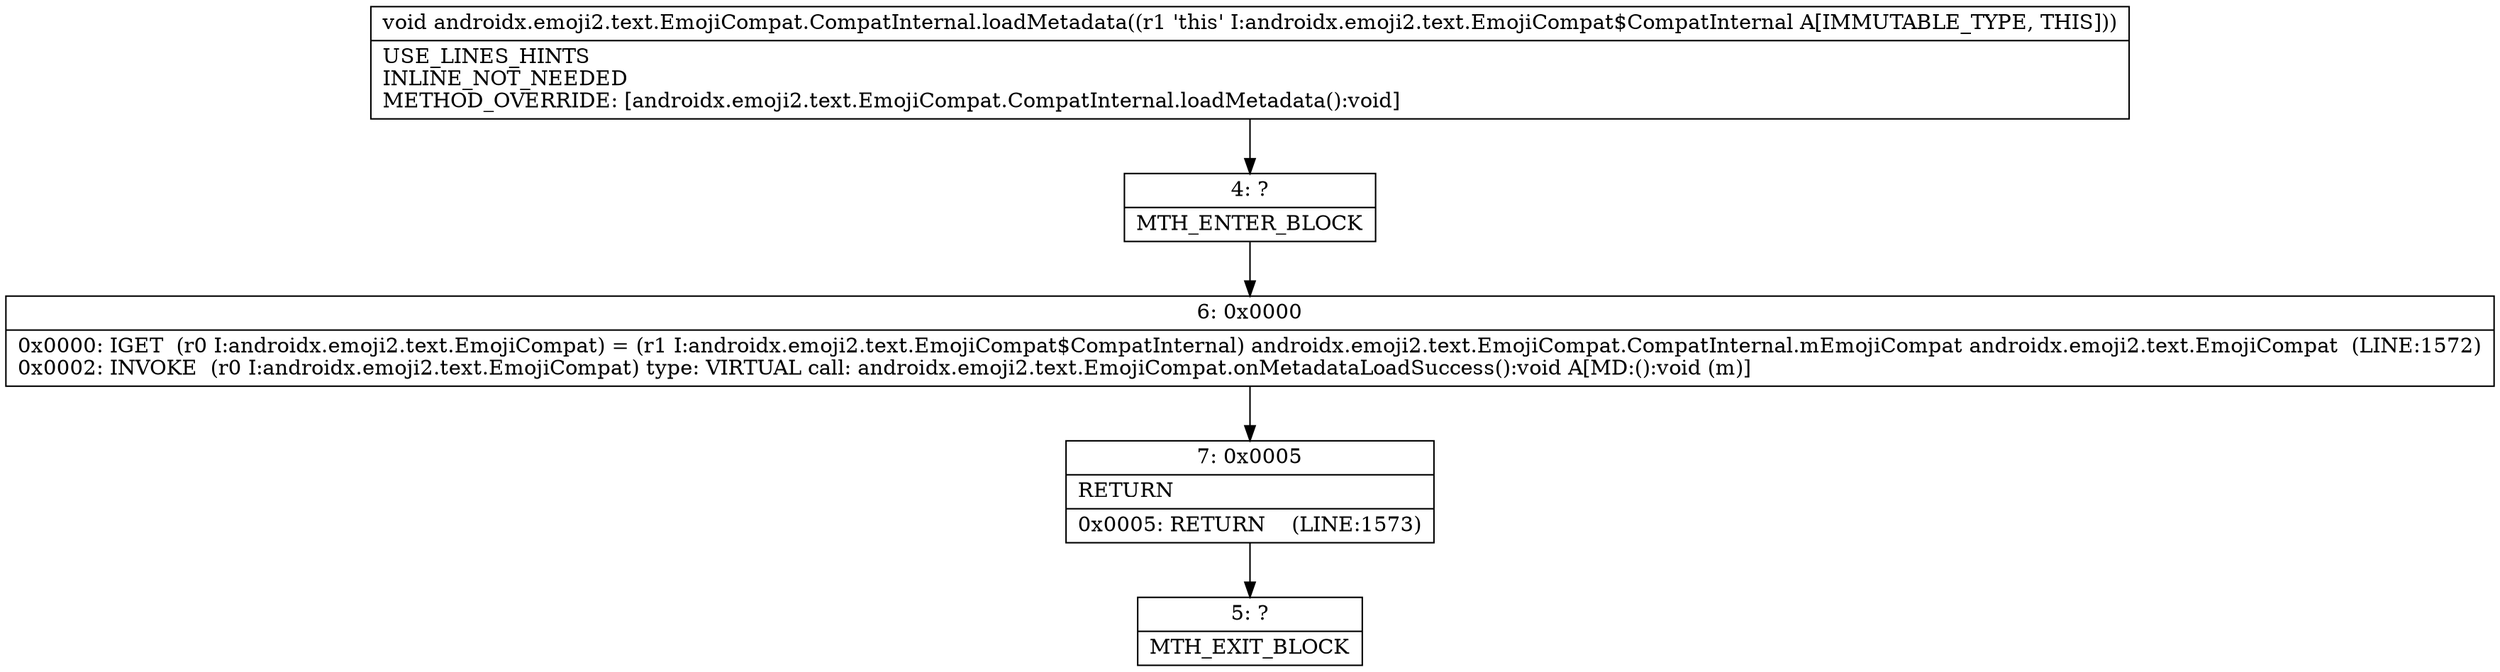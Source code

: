 digraph "CFG forandroidx.emoji2.text.EmojiCompat.CompatInternal.loadMetadata()V" {
Node_4 [shape=record,label="{4\:\ ?|MTH_ENTER_BLOCK\l}"];
Node_6 [shape=record,label="{6\:\ 0x0000|0x0000: IGET  (r0 I:androidx.emoji2.text.EmojiCompat) = (r1 I:androidx.emoji2.text.EmojiCompat$CompatInternal) androidx.emoji2.text.EmojiCompat.CompatInternal.mEmojiCompat androidx.emoji2.text.EmojiCompat  (LINE:1572)\l0x0002: INVOKE  (r0 I:androidx.emoji2.text.EmojiCompat) type: VIRTUAL call: androidx.emoji2.text.EmojiCompat.onMetadataLoadSuccess():void A[MD:():void (m)]\l}"];
Node_7 [shape=record,label="{7\:\ 0x0005|RETURN\l|0x0005: RETURN    (LINE:1573)\l}"];
Node_5 [shape=record,label="{5\:\ ?|MTH_EXIT_BLOCK\l}"];
MethodNode[shape=record,label="{void androidx.emoji2.text.EmojiCompat.CompatInternal.loadMetadata((r1 'this' I:androidx.emoji2.text.EmojiCompat$CompatInternal A[IMMUTABLE_TYPE, THIS]))  | USE_LINES_HINTS\lINLINE_NOT_NEEDED\lMETHOD_OVERRIDE: [androidx.emoji2.text.EmojiCompat.CompatInternal.loadMetadata():void]\l}"];
MethodNode -> Node_4;Node_4 -> Node_6;
Node_6 -> Node_7;
Node_7 -> Node_5;
}

